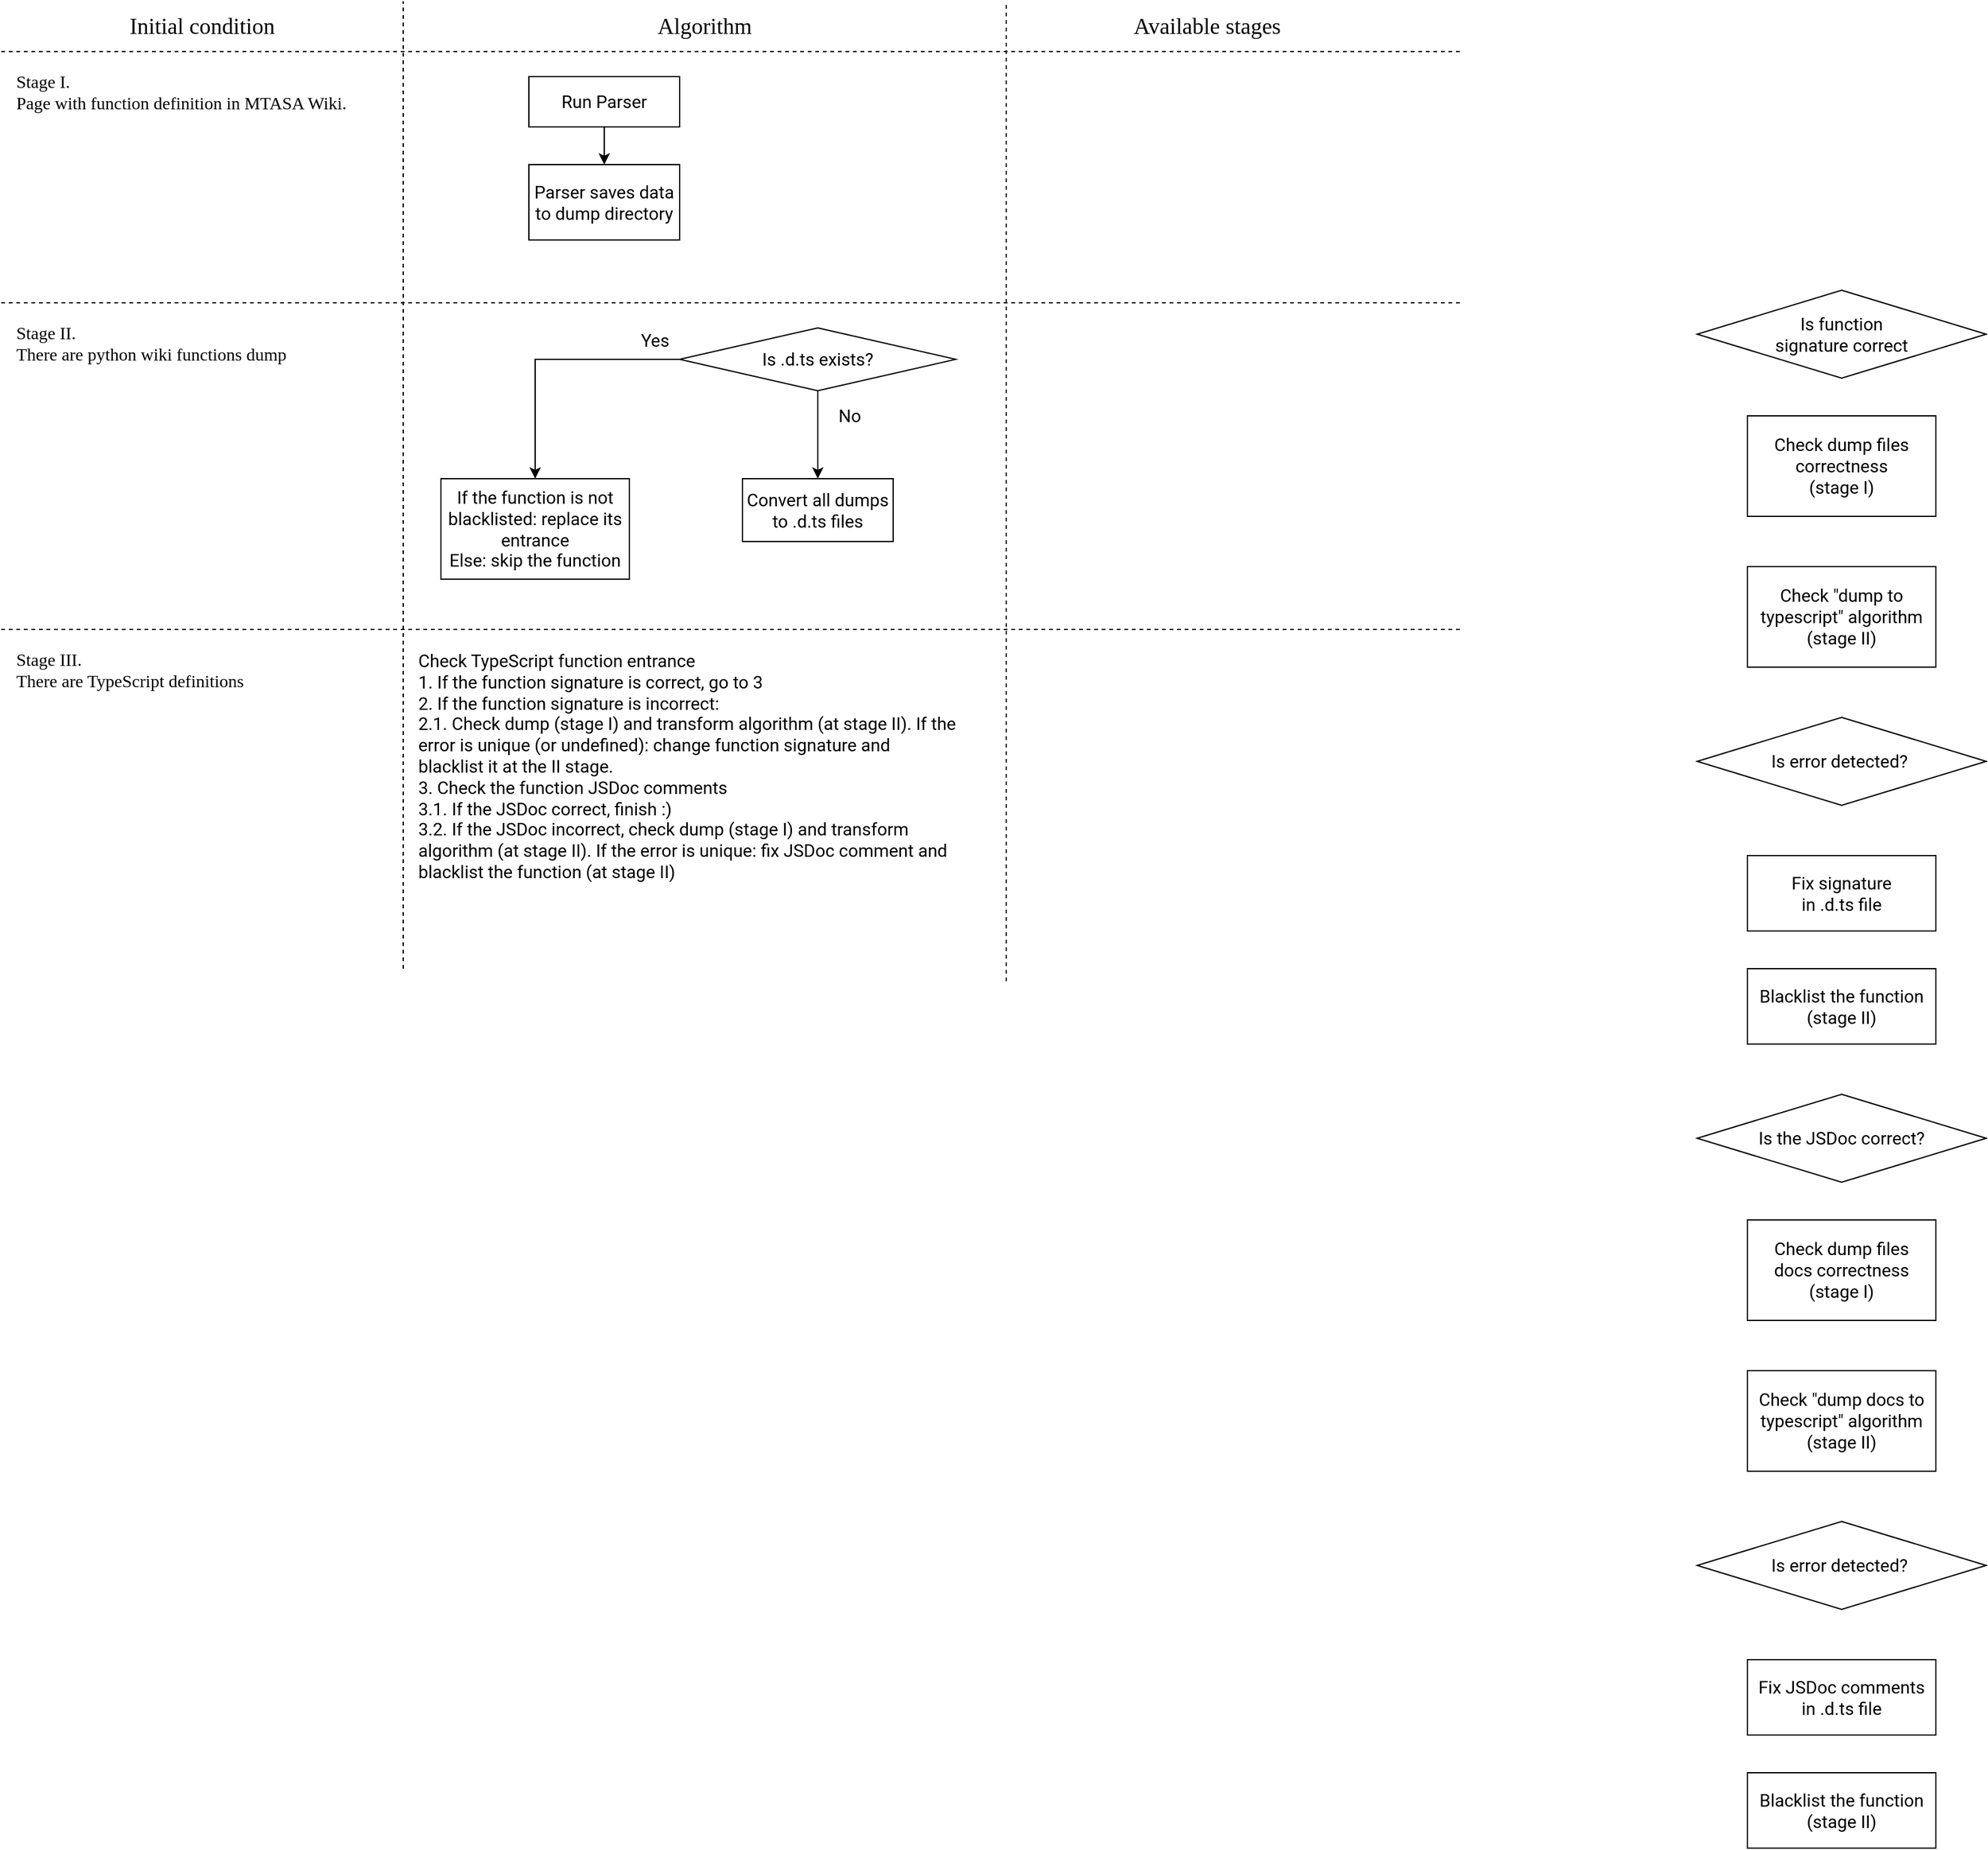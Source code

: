 <mxfile version="14.3.2" type="device"><diagram id="UgO21g4iKsdtfG-e3LnC" name="Page-1"><mxGraphModel dx="1673" dy="946" grid="1" gridSize="10" guides="0" tooltips="1" connect="1" arrows="1" fold="1" page="1" pageScale="1" pageWidth="1169" pageHeight="827" math="0" shadow="0"><root><mxCell id="0"/><mxCell id="1" parent="0"/><mxCell id="v2B0ivsEKRNPJSN2tOmb-7" style="edgeStyle=orthogonalEdgeStyle;rounded=0;orthogonalLoop=1;jettySize=auto;html=1;exitX=0.5;exitY=1;exitDx=0;exitDy=0;entryX=0.5;entryY=0;entryDx=0;entryDy=0;fontFamily=Roboto;fontSource=https%3A%2F%2Ffonts.googleapis.com%2Fcss%3Ffamily%3DRoboto;fontSize=14;" edge="1" parent="1" source="tl8OP4de-ITdP54hhJiF-1" target="v2B0ivsEKRNPJSN2tOmb-5"><mxGeometry relative="1" as="geometry"/></mxCell><mxCell id="tl8OP4de-ITdP54hhJiF-1" value="Run Parser" style="rounded=0;whiteSpace=wrap;html=1;fontFamily=Roboto;fontSource=https%3A%2F%2Ffonts.googleapis.com%2Fcss%3Ffamily%3DRoboto;fontSize=14;" parent="1" vertex="1"><mxGeometry x="420" y="60" width="120" height="40" as="geometry"/></mxCell><mxCell id="v2B0ivsEKRNPJSN2tOmb-1" value="Initial condition" style="text;html=1;strokeColor=none;fillColor=none;align=center;verticalAlign=middle;whiteSpace=wrap;rounded=0;fontFamily=Montserrat;fontSource=https%3A%2F%2Ffonts.googleapis.com%2Fcss%3Ffamily%3DMontserrat;fontSize=18;" vertex="1" parent="1"><mxGeometry width="320" height="40" as="geometry"/></mxCell><mxCell id="v2B0ivsEKRNPJSN2tOmb-2" value="" style="endArrow=none;dashed=1;html=1;fontFamily=Roboto;fontSource=https%3A%2F%2Ffonts.googleapis.com%2Fcss%3Ffamily%3DRoboto;fontSize=18;" edge="1" parent="1"><mxGeometry width="50" height="50" relative="1" as="geometry"><mxPoint x="320" y="770" as="sourcePoint"/><mxPoint x="320" as="targetPoint"/></mxGeometry></mxCell><mxCell id="v2B0ivsEKRNPJSN2tOmb-3" value="" style="endArrow=none;dashed=1;html=1;fontFamily=Roboto;fontSource=https%3A%2F%2Ffonts.googleapis.com%2Fcss%3Ffamily%3DRoboto;fontSize=18;" edge="1" parent="1"><mxGeometry width="50" height="50" relative="1" as="geometry"><mxPoint x="1161" y="40" as="sourcePoint"/><mxPoint y="40" as="targetPoint"/></mxGeometry></mxCell><mxCell id="v2B0ivsEKRNPJSN2tOmb-4" value="Stage I.&lt;br&gt;Page with function definition in MTASA Wiki." style="text;html=1;strokeColor=none;fillColor=none;align=left;verticalAlign=top;whiteSpace=wrap;rounded=0;fontFamily=Montserrat;fontSource=https%3A%2F%2Ffonts.googleapis.com%2Fcss%3Ffamily%3DMontserrat;fontSize=14;" vertex="1" parent="1"><mxGeometry x="10" y="50" width="300" height="140" as="geometry"/></mxCell><mxCell id="v2B0ivsEKRNPJSN2tOmb-5" value="Parser saves data to dump directory" style="rounded=0;whiteSpace=wrap;html=1;fontFamily=Roboto;fontSource=https%3A%2F%2Ffonts.googleapis.com%2Fcss%3Ffamily%3DRoboto;fontSize=14;" vertex="1" parent="1"><mxGeometry x="420" y="130" width="120" height="60" as="geometry"/></mxCell><mxCell id="v2B0ivsEKRNPJSN2tOmb-8" value="Algorithm" style="text;html=1;strokeColor=none;fillColor=none;align=center;verticalAlign=middle;whiteSpace=wrap;rounded=0;fontFamily=Montserrat;fontSource=https%3A%2F%2Ffonts.googleapis.com%2Fcss%3Ffamily%3DMontserrat;fontSize=18;" vertex="1" parent="1"><mxGeometry x="320" width="480" height="40" as="geometry"/></mxCell><mxCell id="v2B0ivsEKRNPJSN2tOmb-9" value="Available stages" style="text;html=1;strokeColor=none;fillColor=none;align=center;verticalAlign=middle;whiteSpace=wrap;rounded=0;fontFamily=Montserrat;fontSource=https%3A%2F%2Ffonts.googleapis.com%2Fcss%3Ffamily%3DMontserrat;fontSize=18;" vertex="1" parent="1"><mxGeometry x="800" width="320" height="40" as="geometry"/></mxCell><mxCell id="v2B0ivsEKRNPJSN2tOmb-11" value="" style="endArrow=none;dashed=1;html=1;fontFamily=Roboto;fontSource=https%3A%2F%2Ffonts.googleapis.com%2Fcss%3Ffamily%3DRoboto;fontSize=18;" edge="1" parent="1"><mxGeometry width="50" height="50" relative="1" as="geometry"><mxPoint x="800" y="780" as="sourcePoint"/><mxPoint x="800" as="targetPoint"/></mxGeometry></mxCell><mxCell id="v2B0ivsEKRNPJSN2tOmb-12" value="" style="endArrow=none;dashed=1;html=1;fontFamily=Roboto;fontSource=https%3A%2F%2Ffonts.googleapis.com%2Fcss%3Ffamily%3DRoboto;fontSize=18;" edge="1" parent="1"><mxGeometry width="50" height="50" relative="1" as="geometry"><mxPoint x="1161" y="240" as="sourcePoint"/><mxPoint y="240" as="targetPoint"/></mxGeometry></mxCell><mxCell id="v2B0ivsEKRNPJSN2tOmb-13" value="Stage II.&lt;br&gt;There are python wiki functions dump" style="text;html=1;strokeColor=none;fillColor=none;align=left;verticalAlign=top;whiteSpace=wrap;rounded=0;fontFamily=Montserrat;fontSource=https%3A%2F%2Ffonts.googleapis.com%2Fcss%3Ffamily%3DMontserrat;fontSize=14;" vertex="1" parent="1"><mxGeometry x="10" y="250" width="300" height="140" as="geometry"/></mxCell><mxCell id="v2B0ivsEKRNPJSN2tOmb-14" value="If the function is not blacklisted: replace its entrance&lt;br&gt;Else: skip the function" style="rounded=0;whiteSpace=wrap;html=1;fontFamily=Roboto;fontSource=https%3A%2F%2Ffonts.googleapis.com%2Fcss%3Ffamily%3DRoboto;fontSize=14;" vertex="1" parent="1"><mxGeometry x="350" y="380" width="150" height="80" as="geometry"/></mxCell><mxCell id="v2B0ivsEKRNPJSN2tOmb-15" value="Convert all dumps to .d.ts files" style="rounded=0;whiteSpace=wrap;html=1;fontFamily=Roboto;fontSource=https%3A%2F%2Ffonts.googleapis.com%2Fcss%3Ffamily%3DRoboto;fontSize=14;" vertex="1" parent="1"><mxGeometry x="590" y="380" width="120" height="50" as="geometry"/></mxCell><mxCell id="v2B0ivsEKRNPJSN2tOmb-24" style="edgeStyle=orthogonalEdgeStyle;rounded=0;orthogonalLoop=1;jettySize=auto;html=1;exitX=0.5;exitY=1;exitDx=0;exitDy=0;entryX=0.5;entryY=0;entryDx=0;entryDy=0;fontFamily=Roboto;fontSource=https%3A%2F%2Ffonts.googleapis.com%2Fcss%3Ffamily%3DRoboto;fontSize=14;" edge="1" parent="1" source="v2B0ivsEKRNPJSN2tOmb-16" target="v2B0ivsEKRNPJSN2tOmb-15"><mxGeometry relative="1" as="geometry"/></mxCell><mxCell id="v2B0ivsEKRNPJSN2tOmb-25" style="edgeStyle=orthogonalEdgeStyle;rounded=0;orthogonalLoop=1;jettySize=auto;html=1;exitX=0;exitY=0.5;exitDx=0;exitDy=0;entryX=0.5;entryY=0;entryDx=0;entryDy=0;fontFamily=Roboto;fontSource=https%3A%2F%2Ffonts.googleapis.com%2Fcss%3Ffamily%3DRoboto;fontSize=14;" edge="1" parent="1" source="v2B0ivsEKRNPJSN2tOmb-16" target="v2B0ivsEKRNPJSN2tOmb-14"><mxGeometry relative="1" as="geometry"/></mxCell><mxCell id="v2B0ivsEKRNPJSN2tOmb-16" value="Is .d.ts exists?" style="rhombus;whiteSpace=wrap;html=1;fontFamily=Roboto;fontSource=https%3A%2F%2Ffonts.googleapis.com%2Fcss%3Ffamily%3DRoboto;fontSize=14;" vertex="1" parent="1"><mxGeometry x="540" y="260" width="220" height="50" as="geometry"/></mxCell><mxCell id="v2B0ivsEKRNPJSN2tOmb-19" value="Yes" style="text;html=1;align=center;verticalAlign=middle;resizable=0;points=[];autosize=1;fontSize=14;fontFamily=Roboto;fontSource=https%3A%2F%2Ffonts.googleapis.com%2Fcss%3Ffamily%3DRoboto;" vertex="1" parent="1"><mxGeometry x="500" y="260" width="40" height="20" as="geometry"/></mxCell><mxCell id="v2B0ivsEKRNPJSN2tOmb-20" value="No" style="text;html=1;align=center;verticalAlign=middle;resizable=0;points=[];autosize=1;fontSize=14;fontFamily=Roboto;fontSource=https%3A%2F%2Ffonts.googleapis.com%2Fcss%3Ffamily%3DRoboto;" vertex="1" parent="1"><mxGeometry x="660" y="320" width="30" height="20" as="geometry"/></mxCell><mxCell id="v2B0ivsEKRNPJSN2tOmb-26" value="" style="endArrow=none;dashed=1;html=1;fontFamily=Roboto;fontSource=https%3A%2F%2Ffonts.googleapis.com%2Fcss%3Ffamily%3DRoboto;fontSize=18;" edge="1" parent="1"><mxGeometry width="50" height="50" relative="1" as="geometry"><mxPoint x="1161" y="500" as="sourcePoint"/><mxPoint y="500" as="targetPoint"/></mxGeometry></mxCell><mxCell id="v2B0ivsEKRNPJSN2tOmb-27" value="Stage III.&lt;br&gt;There are TypeScript definitions" style="text;html=1;strokeColor=none;fillColor=none;align=left;verticalAlign=top;whiteSpace=wrap;rounded=0;fontFamily=Montserrat;fontSource=https%3A%2F%2Ffonts.googleapis.com%2Fcss%3Ffamily%3DMontserrat;fontSize=14;" vertex="1" parent="1"><mxGeometry x="10" y="510" width="300" height="140" as="geometry"/></mxCell><mxCell id="v2B0ivsEKRNPJSN2tOmb-29" value="Check TypeScript function entrance&lt;br&gt;1. If the function signature is correct, go to 3&amp;nbsp;&lt;br&gt;2. If the function signature is incorrect:&lt;br&gt;2.1. Check dump (stage I) and transform algorithm (at stage II). If the error is unique (or undefined): change function signature and blacklist it at the II stage.&lt;br&gt;3. Check the function JSDoc comments&lt;br&gt;3.1. If the JSDoc correct, finish :)&lt;br&gt;3.2. If the JSDoc incorrect, check dump (stage I) and transform algorithm (at stage II). If the error is unique: fix JSDoc comment and blacklist the function (at stage II)" style="text;html=1;strokeColor=none;fillColor=none;align=left;verticalAlign=top;whiteSpace=wrap;rounded=0;fontFamily=Roboto;fontSource=https%3A%2F%2Ffonts.googleapis.com%2Fcss%3Ffamily%3DRoboto;fontSize=14;" vertex="1" parent="1"><mxGeometry x="330" y="510" width="430" height="260" as="geometry"/></mxCell><mxCell id="v2B0ivsEKRNPJSN2tOmb-30" value="Is function &lt;br&gt;signature correct" style="rhombus;whiteSpace=wrap;html=1;fontFamily=Roboto;fontSource=https%3A%2F%2Ffonts.googleapis.com%2Fcss%3Ffamily%3DRoboto;fontSize=14;" vertex="1" parent="1"><mxGeometry x="1350" y="230" width="230" height="70" as="geometry"/></mxCell><mxCell id="v2B0ivsEKRNPJSN2tOmb-31" value="Is the JSDoc correct?" style="rhombus;whiteSpace=wrap;html=1;fontFamily=Roboto;fontSource=https%3A%2F%2Ffonts.googleapis.com%2Fcss%3Ffamily%3DRoboto;fontSize=14;" vertex="1" parent="1"><mxGeometry x="1350" y="870" width="230" height="70" as="geometry"/></mxCell><mxCell id="v2B0ivsEKRNPJSN2tOmb-32" value="Check dump files correctness&lt;br&gt;(stage I)" style="rounded=0;whiteSpace=wrap;html=1;fontFamily=Roboto;fontSource=https%3A%2F%2Ffonts.googleapis.com%2Fcss%3Ffamily%3DRoboto;fontSize=14;" vertex="1" parent="1"><mxGeometry x="1390" y="330" width="150" height="80" as="geometry"/></mxCell><mxCell id="v2B0ivsEKRNPJSN2tOmb-33" value="Check &quot;dump to typescript&quot; algorithm&lt;br&gt;(stage II)" style="rounded=0;whiteSpace=wrap;html=1;fontFamily=Roboto;fontSource=https%3A%2F%2Ffonts.googleapis.com%2Fcss%3Ffamily%3DRoboto;fontSize=14;" vertex="1" parent="1"><mxGeometry x="1390" y="450" width="150" height="80" as="geometry"/></mxCell><mxCell id="v2B0ivsEKRNPJSN2tOmb-34" value="Is error detected?&amp;nbsp;" style="rhombus;whiteSpace=wrap;html=1;fontFamily=Roboto;fontSource=https%3A%2F%2Ffonts.googleapis.com%2Fcss%3Ffamily%3DRoboto;fontSize=14;" vertex="1" parent="1"><mxGeometry x="1350" y="570" width="230" height="70" as="geometry"/></mxCell><mxCell id="v2B0ivsEKRNPJSN2tOmb-36" value="Fix signature &lt;br&gt;in .d.ts file" style="rounded=0;whiteSpace=wrap;html=1;fontFamily=Roboto;fontSource=https%3A%2F%2Ffonts.googleapis.com%2Fcss%3Ffamily%3DRoboto;fontSize=14;" vertex="1" parent="1"><mxGeometry x="1390" y="680" width="150" height="60" as="geometry"/></mxCell><mxCell id="v2B0ivsEKRNPJSN2tOmb-38" value="Blacklist the function&lt;br&gt;(stage II)" style="rounded=0;whiteSpace=wrap;html=1;fontFamily=Roboto;fontSource=https%3A%2F%2Ffonts.googleapis.com%2Fcss%3Ffamily%3DRoboto;fontSize=14;" vertex="1" parent="1"><mxGeometry x="1390" y="770" width="150" height="60" as="geometry"/></mxCell><mxCell id="v2B0ivsEKRNPJSN2tOmb-41" value="Check dump files &lt;br&gt;docs correctness&lt;br&gt;(stage I)" style="rounded=0;whiteSpace=wrap;html=1;fontFamily=Roboto;fontSource=https%3A%2F%2Ffonts.googleapis.com%2Fcss%3Ffamily%3DRoboto;fontSize=14;" vertex="1" parent="1"><mxGeometry x="1390" y="970" width="150" height="80" as="geometry"/></mxCell><mxCell id="v2B0ivsEKRNPJSN2tOmb-42" value="Check &quot;dump docs to typescript&quot; algorithm&lt;br&gt;(stage II)" style="rounded=0;whiteSpace=wrap;html=1;fontFamily=Roboto;fontSource=https%3A%2F%2Ffonts.googleapis.com%2Fcss%3Ffamily%3DRoboto;fontSize=14;" vertex="1" parent="1"><mxGeometry x="1390" y="1090" width="150" height="80" as="geometry"/></mxCell><mxCell id="v2B0ivsEKRNPJSN2tOmb-43" value="Is error detected?&amp;nbsp;" style="rhombus;whiteSpace=wrap;html=1;fontFamily=Roboto;fontSource=https%3A%2F%2Ffonts.googleapis.com%2Fcss%3Ffamily%3DRoboto;fontSize=14;" vertex="1" parent="1"><mxGeometry x="1350" y="1210" width="230" height="70" as="geometry"/></mxCell><mxCell id="v2B0ivsEKRNPJSN2tOmb-44" value="Fix JSDoc comments&lt;br&gt;in .d.ts file" style="rounded=0;whiteSpace=wrap;html=1;fontFamily=Roboto;fontSource=https%3A%2F%2Ffonts.googleapis.com%2Fcss%3Ffamily%3DRoboto;fontSize=14;" vertex="1" parent="1"><mxGeometry x="1390" y="1320" width="150" height="60" as="geometry"/></mxCell><mxCell id="v2B0ivsEKRNPJSN2tOmb-45" value="Blacklist the function&lt;br&gt;(stage II)" style="rounded=0;whiteSpace=wrap;html=1;fontFamily=Roboto;fontSource=https%3A%2F%2Ffonts.googleapis.com%2Fcss%3Ffamily%3DRoboto;fontSize=14;" vertex="1" parent="1"><mxGeometry x="1390" y="1410" width="150" height="60" as="geometry"/></mxCell></root></mxGraphModel></diagram></mxfile>